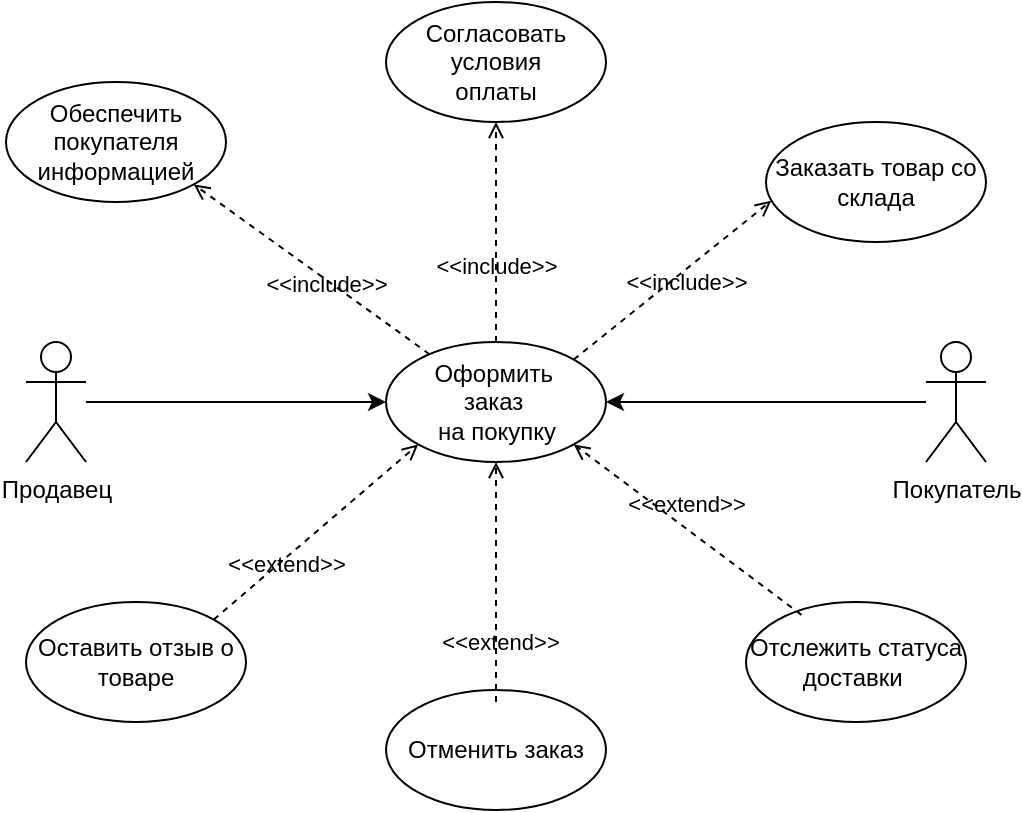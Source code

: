 <mxfile version="24.8.0">
  <diagram name="Page-1" id="mCgNIyOuHc5QP8QtlyJP">
    <mxGraphModel dx="613" dy="727" grid="1" gridSize="10" guides="1" tooltips="1" connect="1" arrows="1" fold="1" page="1" pageScale="1" pageWidth="827" pageHeight="1169" math="0" shadow="0">
      <root>
        <mxCell id="0" />
        <mxCell id="1" parent="0" />
        <mxCell id="hsi6d039k6bgFt5isBYI-7" value="Browse Products" style="curved=1;startArrow=none;endArrow=block;exitX=0;exitY=0.6;entryX=0;entryY=0.31;rounded=0;" parent="1" edge="1">
          <mxGeometry relative="1" as="geometry">
            <Array as="points">
              <mxPoint x="20" y="105" />
            </Array>
            <mxPoint x="902" y="48.8" as="sourcePoint" />
          </mxGeometry>
        </mxCell>
        <mxCell id="N-I_9BOV-riQ-csu2O1g-1" value="Продавец" style="shape=umlActor;verticalLabelPosition=bottom;verticalAlign=top;html=1;outlineConnect=0;" vertex="1" parent="1">
          <mxGeometry x="220" y="410" width="30" height="60" as="geometry" />
        </mxCell>
        <mxCell id="N-I_9BOV-riQ-csu2O1g-2" value="Покупатель" style="shape=umlActor;verticalLabelPosition=bottom;verticalAlign=top;html=1;outlineConnect=0;" vertex="1" parent="1">
          <mxGeometry x="670" y="410" width="30" height="60" as="geometry" />
        </mxCell>
        <mxCell id="N-I_9BOV-riQ-csu2O1g-3" value="" style="ellipse;whiteSpace=wrap;html=1;" vertex="1" parent="1">
          <mxGeometry x="400" y="410" width="110" height="60" as="geometry" />
        </mxCell>
        <mxCell id="N-I_9BOV-riQ-csu2O1g-4" value="Заказать товар со склада" style="ellipse;whiteSpace=wrap;html=1;" vertex="1" parent="1">
          <mxGeometry x="590" y="300" width="110" height="60" as="geometry" />
        </mxCell>
        <mxCell id="N-I_9BOV-riQ-csu2O1g-5" value="&lt;div&gt;Согласовать условия&lt;/div&gt;&lt;div&gt;оплаты&lt;/div&gt;" style="ellipse;whiteSpace=wrap;html=1;" vertex="1" parent="1">
          <mxGeometry x="400" y="240" width="110" height="60" as="geometry" />
        </mxCell>
        <mxCell id="N-I_9BOV-riQ-csu2O1g-6" value="&lt;div&gt;Обеспечить покупателя&lt;/div&gt;&lt;div&gt;информацией&lt;/div&gt;" style="ellipse;whiteSpace=wrap;html=1;" vertex="1" parent="1">
          <mxGeometry x="210" y="280" width="110" height="60" as="geometry" />
        </mxCell>
        <mxCell id="N-I_9BOV-riQ-csu2O1g-7" value="Оставить отзыв о товаре" style="ellipse;whiteSpace=wrap;html=1;" vertex="1" parent="1">
          <mxGeometry x="220" y="540" width="110" height="60" as="geometry" />
        </mxCell>
        <mxCell id="N-I_9BOV-riQ-csu2O1g-8" value="Отменить заказ" style="ellipse;whiteSpace=wrap;html=1;" vertex="1" parent="1">
          <mxGeometry x="400" y="584" width="110" height="60" as="geometry" />
        </mxCell>
        <mxCell id="N-I_9BOV-riQ-csu2O1g-9" value="Отслежить статуса доставки&amp;nbsp;" style="ellipse;whiteSpace=wrap;html=1;" vertex="1" parent="1">
          <mxGeometry x="580" y="540" width="110" height="60" as="geometry" />
        </mxCell>
        <mxCell id="N-I_9BOV-riQ-csu2O1g-10" value="" style="endArrow=classic;html=1;rounded=0;entryX=1;entryY=0.5;entryDx=0;entryDy=0;" edge="1" parent="1" source="N-I_9BOV-riQ-csu2O1g-2" target="N-I_9BOV-riQ-csu2O1g-3">
          <mxGeometry width="50" height="50" relative="1" as="geometry">
            <mxPoint x="650" y="440" as="sourcePoint" />
            <mxPoint x="500" y="450" as="targetPoint" />
          </mxGeometry>
        </mxCell>
        <mxCell id="N-I_9BOV-riQ-csu2O1g-11" value="" style="endArrow=classic;html=1;rounded=0;" edge="1" parent="1" source="N-I_9BOV-riQ-csu2O1g-1">
          <mxGeometry width="50" height="50" relative="1" as="geometry">
            <mxPoint x="450" y="500" as="sourcePoint" />
            <mxPoint x="400" y="440" as="targetPoint" />
          </mxGeometry>
        </mxCell>
        <mxCell id="N-I_9BOV-riQ-csu2O1g-12" value="Оформить&amp;nbsp;&lt;div&gt;заказ&amp;nbsp;&lt;/div&gt;&lt;div&gt;на покупку&lt;/div&gt;" style="text;html=1;align=center;verticalAlign=middle;resizable=0;points=[];autosize=1;strokeColor=none;fillColor=none;" vertex="1" parent="1">
          <mxGeometry x="410" y="410" width="90" height="60" as="geometry" />
        </mxCell>
        <mxCell id="N-I_9BOV-riQ-csu2O1g-13" value="&amp;lt;&amp;lt;include&amp;gt;&amp;gt;" style="html=1;verticalAlign=bottom;labelBackgroundColor=none;endArrow=open;endFill=0;dashed=1;rounded=0;entryX=0.024;entryY=0.656;entryDx=0;entryDy=0;entryPerimeter=0;exitX=1;exitY=0;exitDx=0;exitDy=0;" edge="1" parent="1" source="N-I_9BOV-riQ-csu2O1g-3" target="N-I_9BOV-riQ-csu2O1g-4">
          <mxGeometry x="-0.026" y="-13" width="160" relative="1" as="geometry">
            <mxPoint x="410" y="460" as="sourcePoint" />
            <mxPoint x="570" y="390" as="targetPoint" />
            <mxPoint y="-1" as="offset" />
          </mxGeometry>
        </mxCell>
        <mxCell id="N-I_9BOV-riQ-csu2O1g-14" value="&amp;lt;&amp;lt;include&amp;gt;&amp;gt;" style="html=1;verticalAlign=bottom;labelBackgroundColor=none;endArrow=open;endFill=0;dashed=1;rounded=0;entryX=0.5;entryY=1;entryDx=0;entryDy=0;exitX=0.5;exitY=0;exitDx=0;exitDy=0;" edge="1" parent="1" source="N-I_9BOV-riQ-csu2O1g-3" target="N-I_9BOV-riQ-csu2O1g-5">
          <mxGeometry x="-0.455" width="160" relative="1" as="geometry">
            <mxPoint x="504" y="429" as="sourcePoint" />
            <mxPoint x="603" y="349" as="targetPoint" />
            <mxPoint y="1" as="offset" />
          </mxGeometry>
        </mxCell>
        <mxCell id="N-I_9BOV-riQ-csu2O1g-15" value="&amp;lt;&amp;lt;include&amp;gt;&amp;gt;" style="html=1;verticalAlign=bottom;labelBackgroundColor=none;endArrow=open;endFill=0;dashed=1;rounded=0;entryX=1;entryY=1;entryDx=0;entryDy=0;" edge="1" parent="1" source="N-I_9BOV-riQ-csu2O1g-3" target="N-I_9BOV-riQ-csu2O1g-6">
          <mxGeometry x="-0.212" y="9" width="160" relative="1" as="geometry">
            <mxPoint x="465" y="420" as="sourcePoint" />
            <mxPoint x="465" y="310" as="targetPoint" />
            <mxPoint as="offset" />
          </mxGeometry>
        </mxCell>
        <mxCell id="N-I_9BOV-riQ-csu2O1g-16" value="&amp;lt;&amp;lt;extend&amp;gt;&amp;gt;" style="html=1;verticalAlign=bottom;labelBackgroundColor=none;endArrow=open;endFill=0;dashed=1;rounded=0;exitX=1;exitY=0;exitDx=0;exitDy=0;entryX=0;entryY=1;entryDx=0;entryDy=0;" edge="1" parent="1" source="N-I_9BOV-riQ-csu2O1g-7" target="N-I_9BOV-riQ-csu2O1g-3">
          <mxGeometry x="-0.411" y="-9" width="160" relative="1" as="geometry">
            <mxPoint x="410" y="460" as="sourcePoint" />
            <mxPoint x="570" y="460" as="targetPoint" />
            <mxPoint as="offset" />
          </mxGeometry>
        </mxCell>
        <mxCell id="N-I_9BOV-riQ-csu2O1g-17" value="&amp;lt;&amp;lt;extend&amp;gt;&amp;gt;" style="html=1;verticalAlign=bottom;labelBackgroundColor=none;endArrow=open;endFill=0;dashed=1;rounded=0;exitX=0.252;exitY=0.107;exitDx=0;exitDy=0;exitPerimeter=0;entryX=1;entryY=1;entryDx=0;entryDy=0;" edge="1" parent="1" source="N-I_9BOV-riQ-csu2O1g-9" target="N-I_9BOV-riQ-csu2O1g-3">
          <mxGeometry x="0.042" y="-3" width="160" relative="1" as="geometry">
            <mxPoint x="410" y="460" as="sourcePoint" />
            <mxPoint x="570" y="490" as="targetPoint" />
            <mxPoint as="offset" />
          </mxGeometry>
        </mxCell>
        <mxCell id="N-I_9BOV-riQ-csu2O1g-18" value="&amp;lt;&amp;lt;extend&amp;gt;&amp;gt;" style="html=1;verticalAlign=bottom;labelBackgroundColor=none;endArrow=open;endFill=0;dashed=1;rounded=0;" edge="1" parent="1" target="N-I_9BOV-riQ-csu2O1g-12">
          <mxGeometry x="-0.652" y="-2" width="160" relative="1" as="geometry">
            <mxPoint x="455" y="590" as="sourcePoint" />
            <mxPoint x="454" y="470" as="targetPoint" />
            <mxPoint as="offset" />
          </mxGeometry>
        </mxCell>
      </root>
    </mxGraphModel>
  </diagram>
</mxfile>
